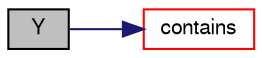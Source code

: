 digraph "Y"
{
  bgcolor="transparent";
  edge [fontname="FreeSans",fontsize="10",labelfontname="FreeSans",labelfontsize="10"];
  node [fontname="FreeSans",fontsize="10",shape=record];
  rankdir="LR";
  Node120 [label="Y",height=0.2,width=0.4,color="black", fillcolor="grey75", style="filled", fontcolor="black"];
  Node120 -> Node121 [color="midnightblue",fontsize="10",style="solid",fontname="FreeSans"];
  Node121 [label="contains",height=0.2,width=0.4,color="red",URL="$a30130.html#af580eba1158a87852d3bbf79c98eb25f",tooltip="Does the mixture include this specie? "];
}
